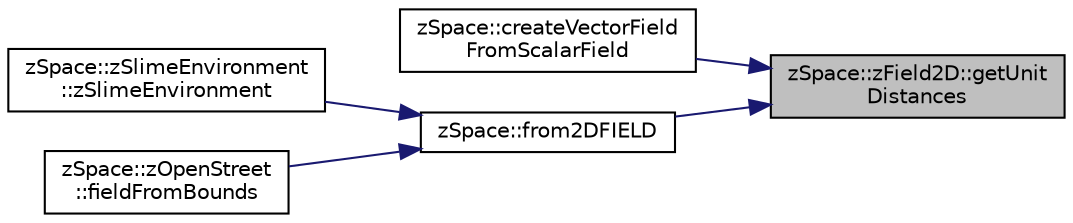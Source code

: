 digraph "zSpace::zField2D::getUnitDistances"
{
 // LATEX_PDF_SIZE
  edge [fontname="Helvetica",fontsize="10",labelfontname="Helvetica",labelfontsize="10"];
  node [fontname="Helvetica",fontsize="10",shape=record];
  rankdir="RL";
  Node92 [label="zSpace::zField2D::getUnit\lDistances",height=0.2,width=0.4,color="black", fillcolor="grey75", style="filled", fontcolor="black",tooltip="This method gets the unit distances of the field."];
  Node92 -> Node93 [dir="back",color="midnightblue",fontsize="10",style="solid",fontname="Helvetica"];
  Node93 [label="zSpace::createVectorField\lFromScalarField",height=0.2,width=0.4,color="black", fillcolor="white", style="filled",URL="$group__z_field2_d_utilities.html#ga281d304e16a55db52401d893673eb278",tooltip="This method creates a vector field from the input scalar field."];
  Node92 -> Node94 [dir="back",color="midnightblue",fontsize="10",style="solid",fontname="Helvetica"];
  Node94 [label="zSpace::from2DFIELD",height=0.2,width=0.4,color="black", fillcolor="white", style="filled",URL="$group__z_i_o___mesh.html#ga9501fa762906c00a7e243a21ceda4a1e",tooltip="This method creates a mesh from the input scalar field."];
  Node94 -> Node95 [dir="back",color="midnightblue",fontsize="10",style="solid",fontname="Helvetica"];
  Node95 [label="zSpace::zSlimeEnvironment\l::zSlimeEnvironment",height=0.2,width=0.4,color="black", fillcolor="white", style="filled",URL="$classz_space_1_1z_slime_environment.html#a7696311d42321327c2fe1bef3f3856f9",tooltip="Default constructor."];
  Node94 -> Node96 [dir="back",color="midnightblue",fontsize="10",style="solid",fontname="Helvetica"];
  Node96 [label="zSpace::zOpenStreet\l::fieldFromBounds",height=0.2,width=0.4,color="black", fillcolor="white", style="filled",URL="$classz_space_1_1z_open_street.html#afbc7adca0c9d2ee4635de29baba0b5b5",tooltip="This method computes the scalar field from the bounds and input resolution. It also computes the fiel..."];
}
